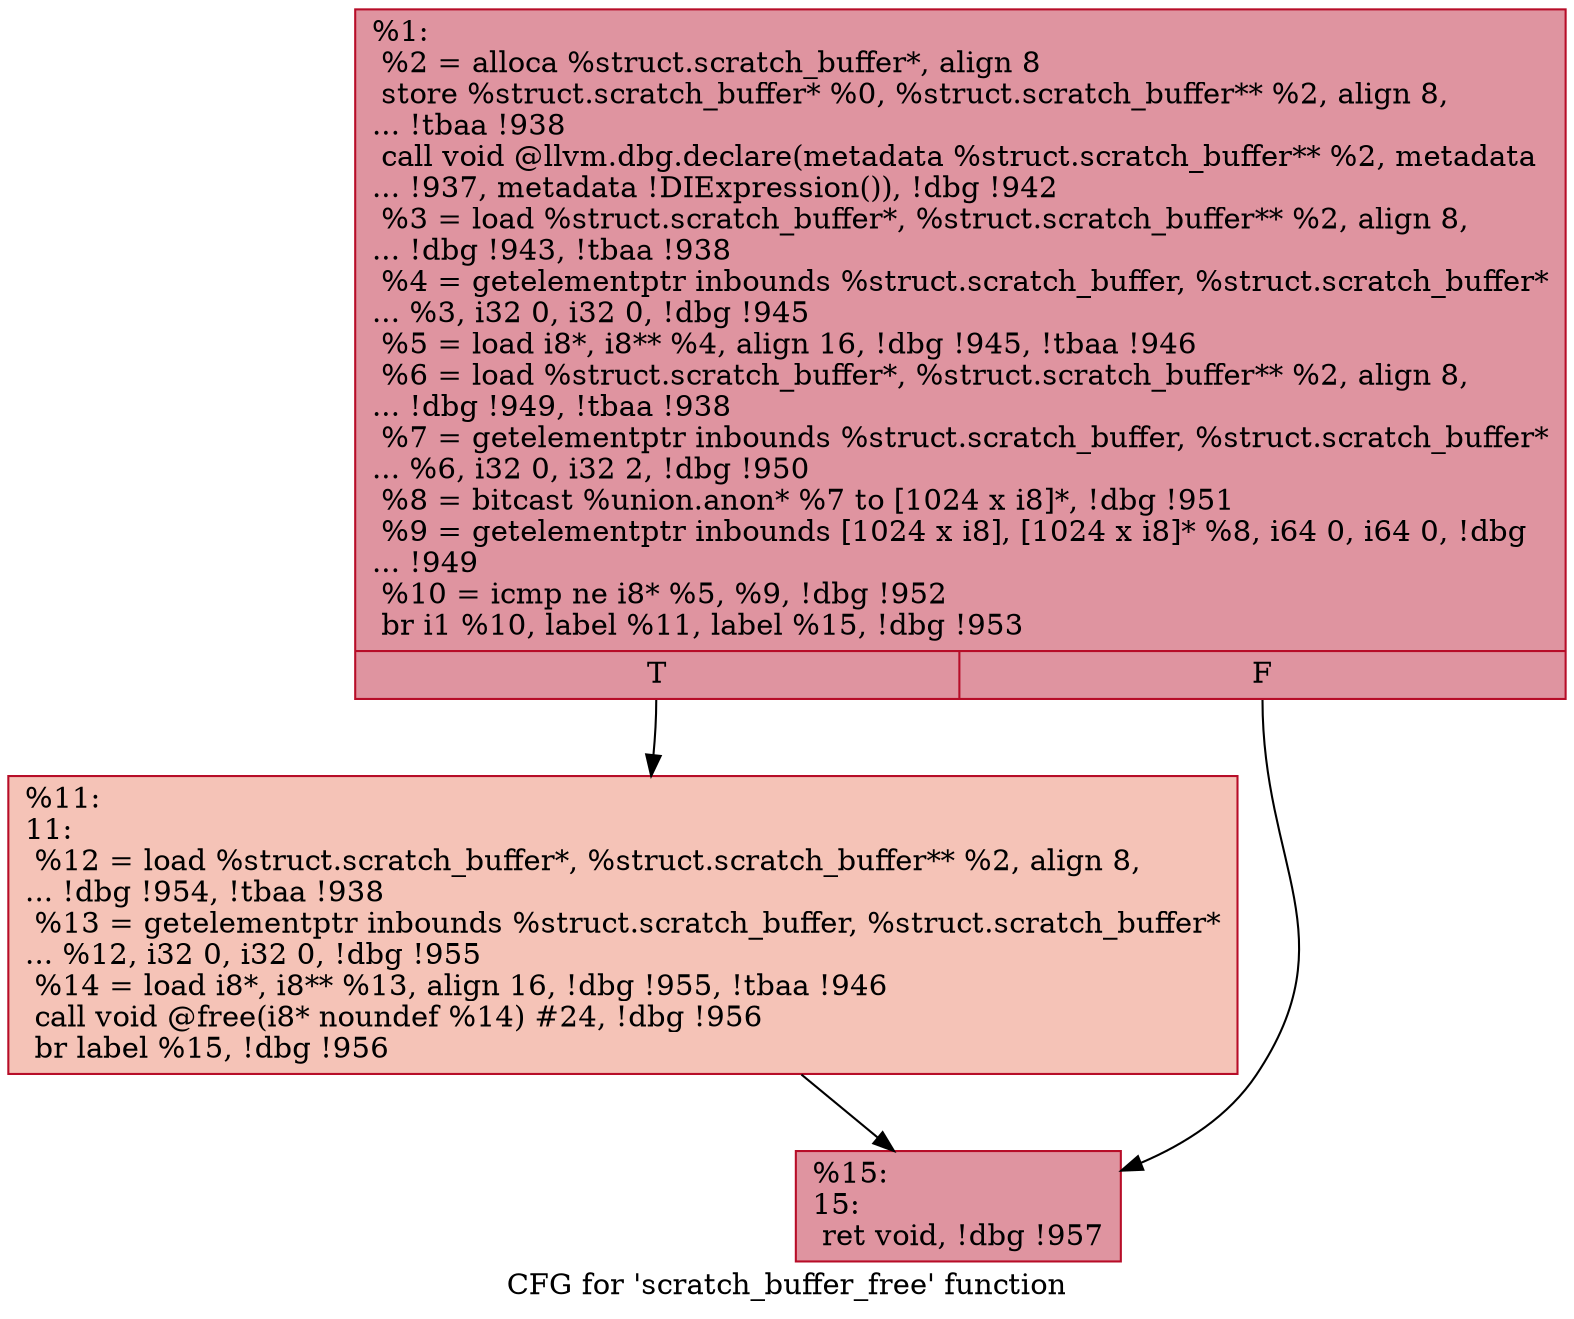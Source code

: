 digraph "CFG for 'scratch_buffer_free' function" {
	label="CFG for 'scratch_buffer_free' function";

	Node0xc5f910 [shape=record,color="#b70d28ff", style=filled, fillcolor="#b70d2870",label="{%1:\l  %2 = alloca %struct.scratch_buffer*, align 8\l  store %struct.scratch_buffer* %0, %struct.scratch_buffer** %2, align 8,\l... !tbaa !938\l  call void @llvm.dbg.declare(metadata %struct.scratch_buffer** %2, metadata\l... !937, metadata !DIExpression()), !dbg !942\l  %3 = load %struct.scratch_buffer*, %struct.scratch_buffer** %2, align 8,\l... !dbg !943, !tbaa !938\l  %4 = getelementptr inbounds %struct.scratch_buffer, %struct.scratch_buffer*\l... %3, i32 0, i32 0, !dbg !945\l  %5 = load i8*, i8** %4, align 16, !dbg !945, !tbaa !946\l  %6 = load %struct.scratch_buffer*, %struct.scratch_buffer** %2, align 8,\l... !dbg !949, !tbaa !938\l  %7 = getelementptr inbounds %struct.scratch_buffer, %struct.scratch_buffer*\l... %6, i32 0, i32 2, !dbg !950\l  %8 = bitcast %union.anon* %7 to [1024 x i8]*, !dbg !951\l  %9 = getelementptr inbounds [1024 x i8], [1024 x i8]* %8, i64 0, i64 0, !dbg\l... !949\l  %10 = icmp ne i8* %5, %9, !dbg !952\l  br i1 %10, label %11, label %15, !dbg !953\l|{<s0>T|<s1>F}}"];
	Node0xc5f910:s0 -> Node0xc34e10;
	Node0xc5f910:s1 -> Node0xc34e60;
	Node0xc34e10 [shape=record,color="#b70d28ff", style=filled, fillcolor="#e8765c70",label="{%11:\l11:                                               \l  %12 = load %struct.scratch_buffer*, %struct.scratch_buffer** %2, align 8,\l... !dbg !954, !tbaa !938\l  %13 = getelementptr inbounds %struct.scratch_buffer, %struct.scratch_buffer*\l... %12, i32 0, i32 0, !dbg !955\l  %14 = load i8*, i8** %13, align 16, !dbg !955, !tbaa !946\l  call void @free(i8* noundef %14) #24, !dbg !956\l  br label %15, !dbg !956\l}"];
	Node0xc34e10 -> Node0xc34e60;
	Node0xc34e60 [shape=record,color="#b70d28ff", style=filled, fillcolor="#b70d2870",label="{%15:\l15:                                               \l  ret void, !dbg !957\l}"];
}
